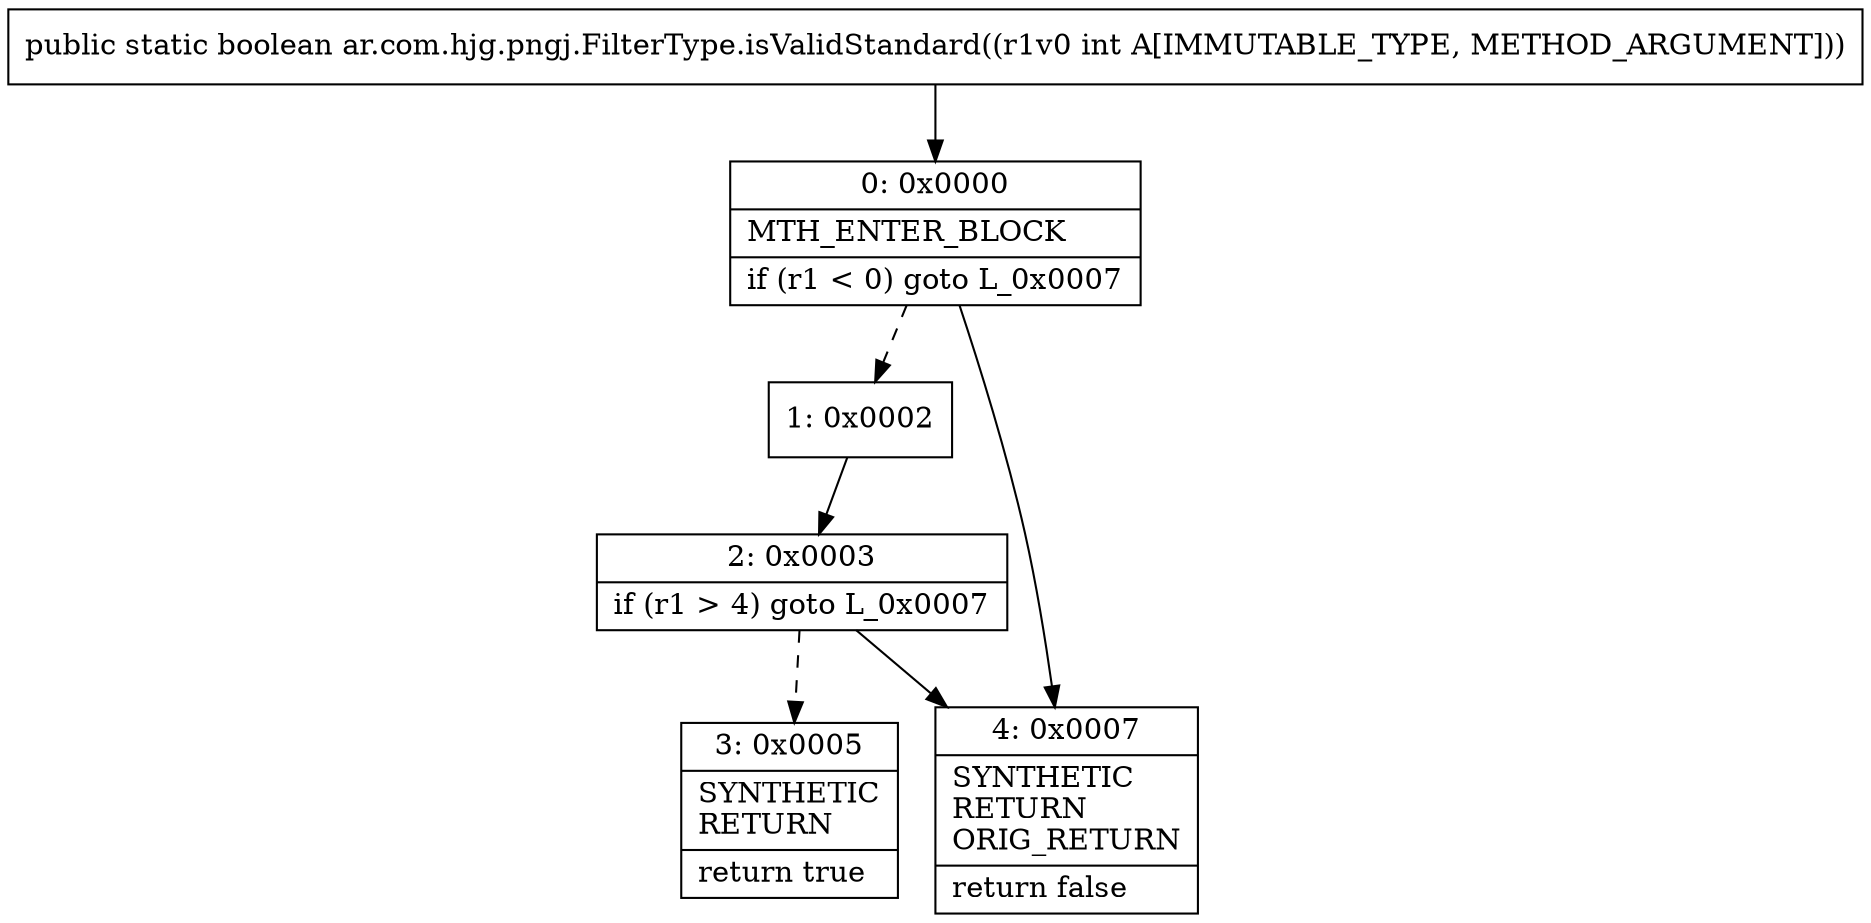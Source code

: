 digraph "CFG forar.com.hjg.pngj.FilterType.isValidStandard(I)Z" {
Node_0 [shape=record,label="{0\:\ 0x0000|MTH_ENTER_BLOCK\l|if (r1 \< 0) goto L_0x0007\l}"];
Node_1 [shape=record,label="{1\:\ 0x0002}"];
Node_2 [shape=record,label="{2\:\ 0x0003|if (r1 \> 4) goto L_0x0007\l}"];
Node_3 [shape=record,label="{3\:\ 0x0005|SYNTHETIC\lRETURN\l|return true\l}"];
Node_4 [shape=record,label="{4\:\ 0x0007|SYNTHETIC\lRETURN\lORIG_RETURN\l|return false\l}"];
MethodNode[shape=record,label="{public static boolean ar.com.hjg.pngj.FilterType.isValidStandard((r1v0 int A[IMMUTABLE_TYPE, METHOD_ARGUMENT])) }"];
MethodNode -> Node_0;
Node_0 -> Node_1[style=dashed];
Node_0 -> Node_4;
Node_1 -> Node_2;
Node_2 -> Node_3[style=dashed];
Node_2 -> Node_4;
}

